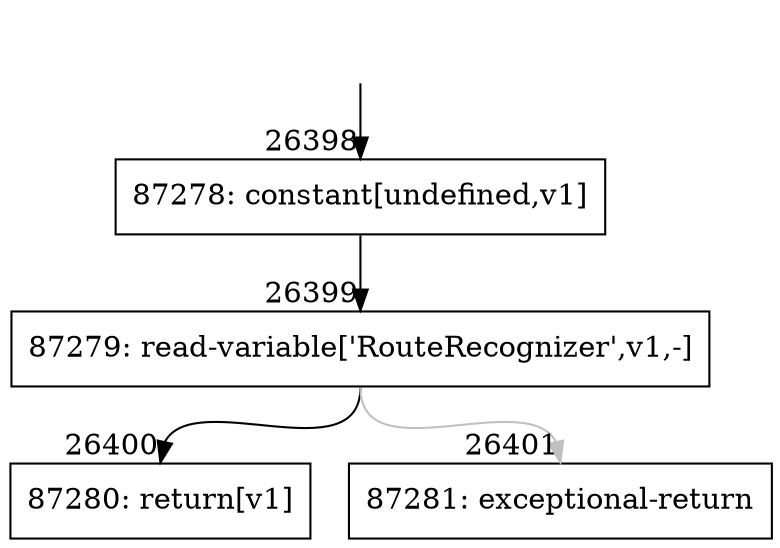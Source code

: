 digraph {
rankdir="TD"
BB_entry2307[shape=none,label=""];
BB_entry2307 -> BB26398 [tailport=s, headport=n, headlabel="    26398"]
BB26398 [shape=record label="{87278: constant[undefined,v1]}" ] 
BB26398 -> BB26399 [tailport=s, headport=n, headlabel="      26399"]
BB26399 [shape=record label="{87279: read-variable['RouteRecognizer',v1,-]}" ] 
BB26399 -> BB26400 [tailport=s, headport=n, headlabel="      26400"]
BB26399 -> BB26401 [tailport=s, headport=n, color=gray, headlabel="      26401"]
BB26400 [shape=record label="{87280: return[v1]}" ] 
BB26401 [shape=record label="{87281: exceptional-return}" ] 
//#$~ 48024
}
